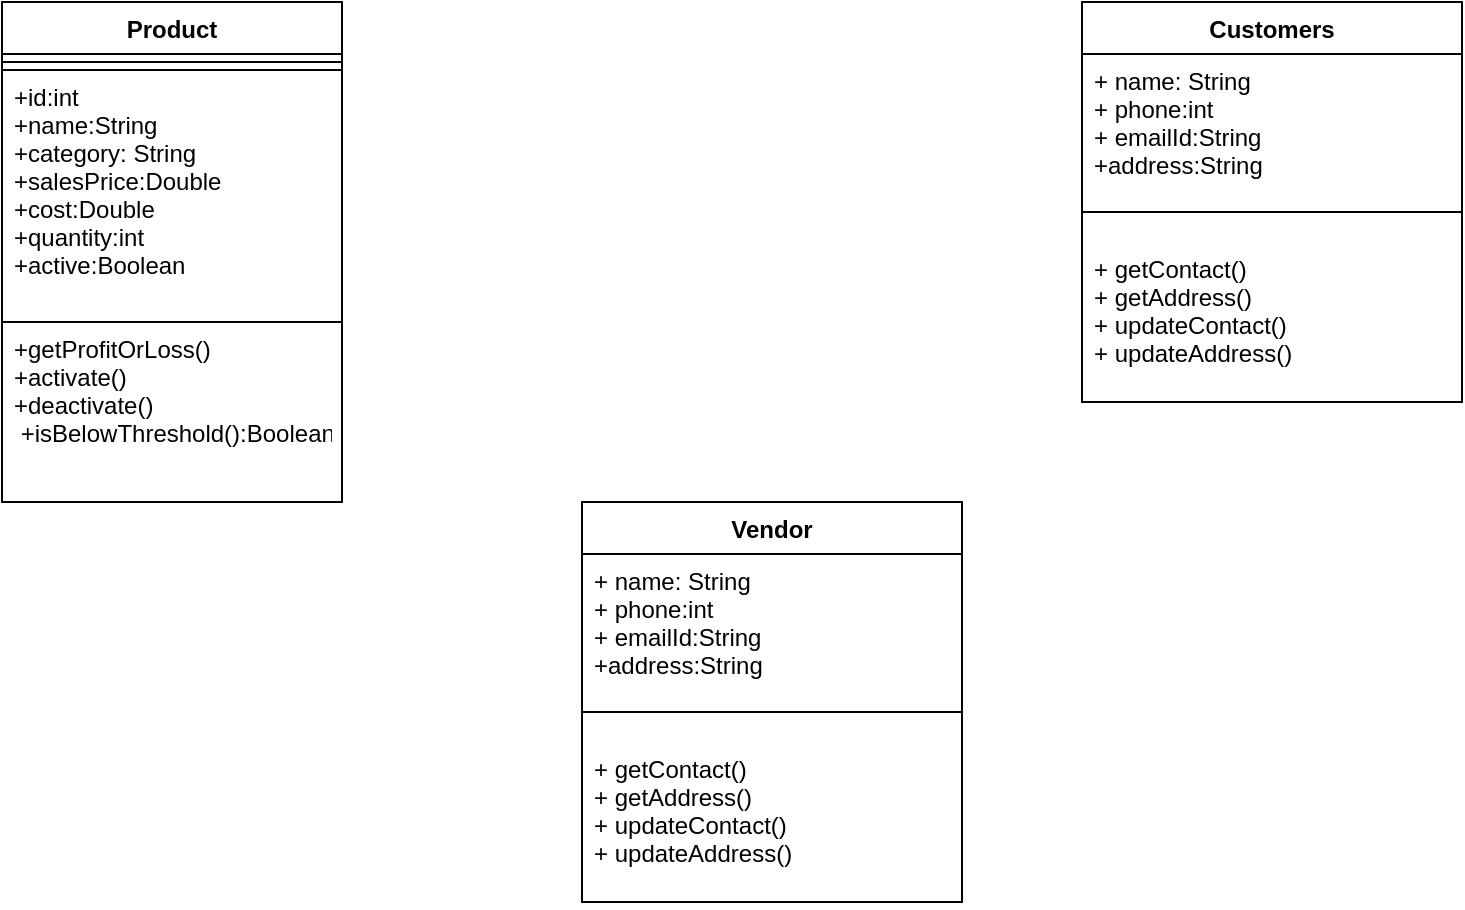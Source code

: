 <mxfile version="16.4.6" type="device"><diagram id="R28tuLubMMGR8bganQwG" name="Page-1"><mxGraphModel dx="1038" dy="481" grid="1" gridSize="10" guides="1" tooltips="1" connect="1" arrows="1" fold="1" page="1" pageScale="1" pageWidth="850" pageHeight="1100" math="0" shadow="0"><root><mxCell id="0"/><mxCell id="1" parent="0"/><mxCell id="l1pLQsMy43rCuIaDMToX-6" value="Product" style="swimlane;fontStyle=1;align=center;verticalAlign=top;childLayout=stackLayout;horizontal=1;startSize=26;horizontalStack=0;resizeParent=1;resizeParentMax=0;resizeLast=0;collapsible=1;marginBottom=0;" vertex="1" parent="1"><mxGeometry x="60" y="40" width="170" height="250" as="geometry"/></mxCell><mxCell id="l1pLQsMy43rCuIaDMToX-8" value="" style="line;strokeWidth=1;fillColor=none;align=left;verticalAlign=middle;spacingTop=-1;spacingLeft=3;spacingRight=3;rotatable=0;labelPosition=right;points=[];portConstraint=eastwest;" vertex="1" parent="l1pLQsMy43rCuIaDMToX-6"><mxGeometry y="26" width="170" height="8" as="geometry"/></mxCell><mxCell id="l1pLQsMy43rCuIaDMToX-7" value="+id:int&#10;+name:String&#10;+category: String&#10;+salesPrice:Double&#10;+cost:Double&#10;+quantity:int&#10;+active:Boolean&#10;" style="text;strokeColor=default;fillColor=none;align=left;verticalAlign=top;spacingLeft=4;spacingRight=4;overflow=hidden;rotatable=0;points=[[0,0.5],[1,0.5]];portConstraint=eastwest;labelBorderColor=none;" vertex="1" parent="l1pLQsMy43rCuIaDMToX-6"><mxGeometry y="34" width="170" height="126" as="geometry"/></mxCell><mxCell id="l1pLQsMy43rCuIaDMToX-9" value="+getProfitOrLoss()&#10;+activate()&#10;+deactivate()&#10; +isBelowThreshold():Boolean" style="text;strokeColor=none;fillColor=none;align=left;verticalAlign=top;spacingLeft=4;spacingRight=4;overflow=hidden;rotatable=0;points=[[0,0.5],[1,0.5]];portConstraint=eastwest;" vertex="1" parent="l1pLQsMy43rCuIaDMToX-6"><mxGeometry y="160" width="170" height="90" as="geometry"/></mxCell><mxCell id="l1pLQsMy43rCuIaDMToX-10" value="Vendor" style="swimlane;fontStyle=1;align=center;verticalAlign=top;childLayout=stackLayout;horizontal=1;startSize=26;horizontalStack=0;resizeParent=1;resizeParentMax=0;resizeLast=0;collapsible=1;marginBottom=0;labelBorderColor=none;strokeColor=default;" vertex="1" parent="1"><mxGeometry x="350" y="290" width="190" height="200" as="geometry"/></mxCell><mxCell id="l1pLQsMy43rCuIaDMToX-11" value="+ name: String&#10;+ phone:int&#10;+ emailId:String&#10;+address:String" style="text;strokeColor=none;fillColor=none;align=left;verticalAlign=top;spacingLeft=4;spacingRight=4;overflow=hidden;rotatable=0;points=[[0,0.5],[1,0.5]];portConstraint=eastwest;labelBorderColor=none;" vertex="1" parent="l1pLQsMy43rCuIaDMToX-10"><mxGeometry y="26" width="190" height="64" as="geometry"/></mxCell><mxCell id="l1pLQsMy43rCuIaDMToX-12" value="" style="line;strokeWidth=1;fillColor=none;align=left;verticalAlign=middle;spacingTop=-1;spacingLeft=3;spacingRight=3;rotatable=0;labelPosition=right;points=[];portConstraint=eastwest;labelBorderColor=none;" vertex="1" parent="l1pLQsMy43rCuIaDMToX-10"><mxGeometry y="90" width="190" height="30" as="geometry"/></mxCell><mxCell id="l1pLQsMy43rCuIaDMToX-13" value="+ getContact()&#10;+ getAddress()&#10;+ updateContact()&#10;+ updateAddress()" style="text;strokeColor=none;fillColor=none;align=left;verticalAlign=top;spacingLeft=4;spacingRight=4;overflow=hidden;rotatable=0;points=[[0,0.5],[1,0.5]];portConstraint=eastwest;labelBorderColor=none;" vertex="1" parent="l1pLQsMy43rCuIaDMToX-10"><mxGeometry y="120" width="190" height="80" as="geometry"/></mxCell><mxCell id="l1pLQsMy43rCuIaDMToX-14" value="Customers" style="swimlane;fontStyle=1;align=center;verticalAlign=top;childLayout=stackLayout;horizontal=1;startSize=26;horizontalStack=0;resizeParent=1;resizeParentMax=0;resizeLast=0;collapsible=1;marginBottom=0;labelBorderColor=none;strokeColor=default;" vertex="1" parent="1"><mxGeometry x="600" y="40" width="190" height="200" as="geometry"/></mxCell><mxCell id="l1pLQsMy43rCuIaDMToX-15" value="+ name: String&#10;+ phone:int&#10;+ emailId:String&#10;+address:String" style="text;strokeColor=none;fillColor=none;align=left;verticalAlign=top;spacingLeft=4;spacingRight=4;overflow=hidden;rotatable=0;points=[[0,0.5],[1,0.5]];portConstraint=eastwest;labelBorderColor=none;" vertex="1" parent="l1pLQsMy43rCuIaDMToX-14"><mxGeometry y="26" width="190" height="64" as="geometry"/></mxCell><mxCell id="l1pLQsMy43rCuIaDMToX-16" value="" style="line;strokeWidth=1;fillColor=none;align=left;verticalAlign=middle;spacingTop=-1;spacingLeft=3;spacingRight=3;rotatable=0;labelPosition=right;points=[];portConstraint=eastwest;labelBorderColor=none;" vertex="1" parent="l1pLQsMy43rCuIaDMToX-14"><mxGeometry y="90" width="190" height="30" as="geometry"/></mxCell><mxCell id="l1pLQsMy43rCuIaDMToX-17" value="+ getContact()&#10;+ getAddress()&#10;+ updateContact()&#10;+ updateAddress()" style="text;strokeColor=none;fillColor=none;align=left;verticalAlign=top;spacingLeft=4;spacingRight=4;overflow=hidden;rotatable=0;points=[[0,0.5],[1,0.5]];portConstraint=eastwest;labelBorderColor=none;" vertex="1" parent="l1pLQsMy43rCuIaDMToX-14"><mxGeometry y="120" width="190" height="80" as="geometry"/></mxCell></root></mxGraphModel></diagram></mxfile>